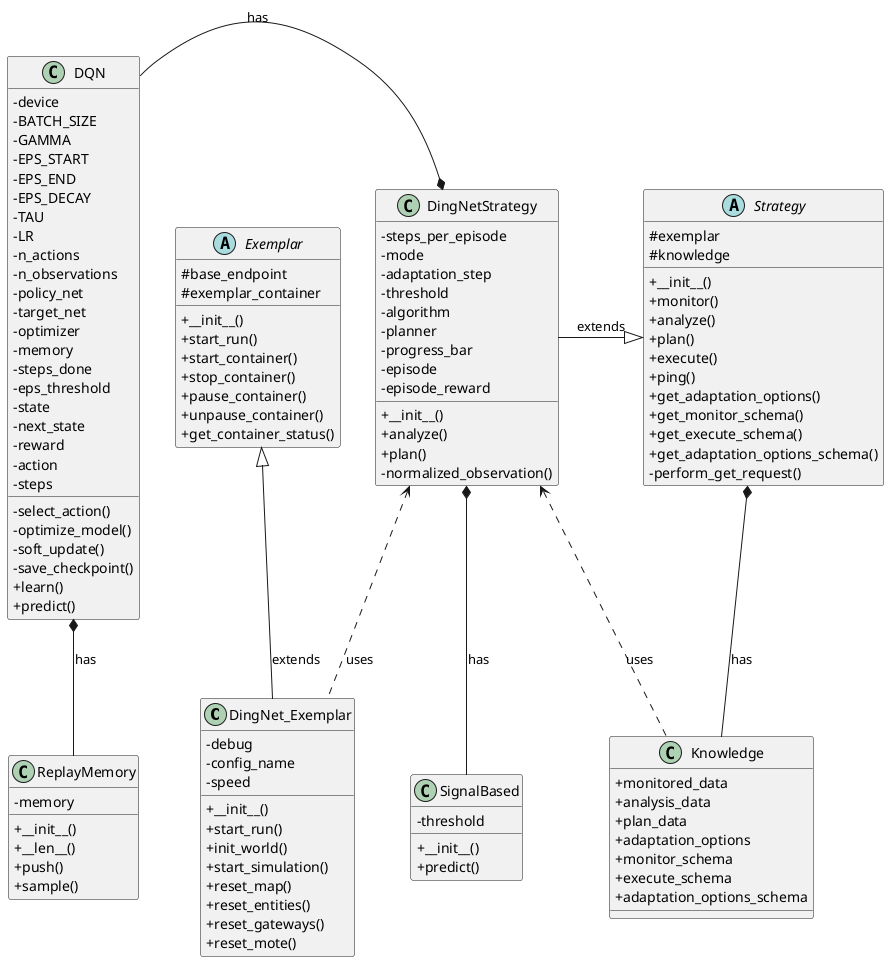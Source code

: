 @startuml
skinparam classAttributeIconSize 0

class DingNet_Exemplar {
    -debug
    -config_name
    -speed
    +__init__()
    +start_run()
    +init_world()
    +start_simulation()
    +reset_map()
    +reset_entities()
    +reset_gateways()
    +reset_mote()
}

abstract class Exemplar {
    #base_endpoint
    #exemplar_container
    +__init__()
    +start_run()
    +start_container()
    +stop_container()
    +pause_container()
    +unpause_container()
    +get_container_status()
}

abstract class Strategy {
    #exemplar
    #knowledge
    +__init__()
    +monitor()
    +analyze()
    +plan()
    +execute()
    +ping()
    +get_adaptation_options()
    +get_monitor_schema()
    +get_execute_schema()
    +get_adaptation_options_schema()
    -perform_get_request()
}

class DingNetStrategy {
    -steps_per_episode
    -mode
    -adaptation_step
    -threshold
    -algorithm
    -planner
    -progress_bar
    -episode
    -episode_reward
    +__init__()
    +analyze()
    +plan()
    -normalized_observation()
}

class Knowledge {
    +monitored_data
    +analysis_data
    +plan_data
    +adaptation_options
    +monitor_schema
    +execute_schema
    +adaptation_options_schema
}

class DQN {
    -device
    -BATCH_SIZE
    -GAMMA
    -EPS_START
    -EPS_END
    -EPS_DECAY
    -TAU
    -LR
    -n_actions
    -n_observations
    -policy_net
    -target_net
    -optimizer
    -memory
    -steps_done
    -eps_threshold
    -state
    -next_state
    -reward
    -action
    -steps
    -select_action()
    -optimize_model()
    -soft_update()
    -save_checkpoint()
    +learn()
    +predict()
}

class ReplayMemory {
    -memory
    +__init__()
    +__len__()
    +push()
    +sample()
}

class SignalBased {
    -threshold
    +__init__()
    +predict()
}

Exemplar <|-- DingNet_Exemplar : extends
Strategy <|-l- DingNetStrategy : extends
Strategy *-- Knowledge : has
DQN *-- ReplayMemory : has
DingNetStrategy *-- SignalBased : has
DingNetStrategy <.. DingNet_Exemplar : uses
DingNetStrategy *-l- DQN : has
DingNetStrategy <.. Knowledge : uses

@enduml
